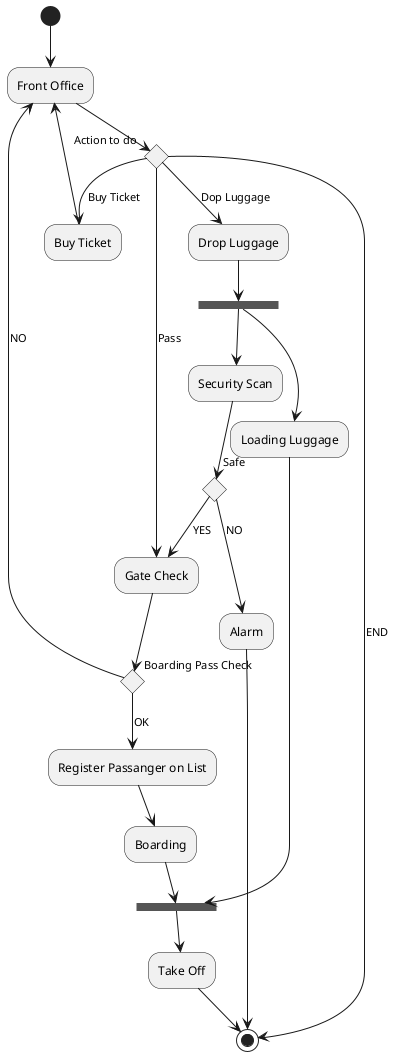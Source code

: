 @startuml

(*) --> "Front Office" as FO
if "Action to do" then
    --> [Buy Ticket] Buy Ticket
    --> FO
else 
    --> [Pass] "Gate Check"
else 
    --> [END] (*)
else
    --> [Dop Luggage] "Drop Luggage"
    --> ====B1===
    --> "Loading Luggage"
    --> ===B2===
    --> "Take Off"
    --> (*)
    ===B1 === --> "Security Scan"
    if "Safe" then 
        --> [YES] "Gate Check"
            if "Boarding Pass Check"
                --> [OK] "Register Passanger on List"
                --> "Boarding"
                --> ===B2=== 
            else 
                --> [NO] FO
            endif
        else 
            --> [NO] "Alarm"
            --> (*)
    endif
endif
@enduml
